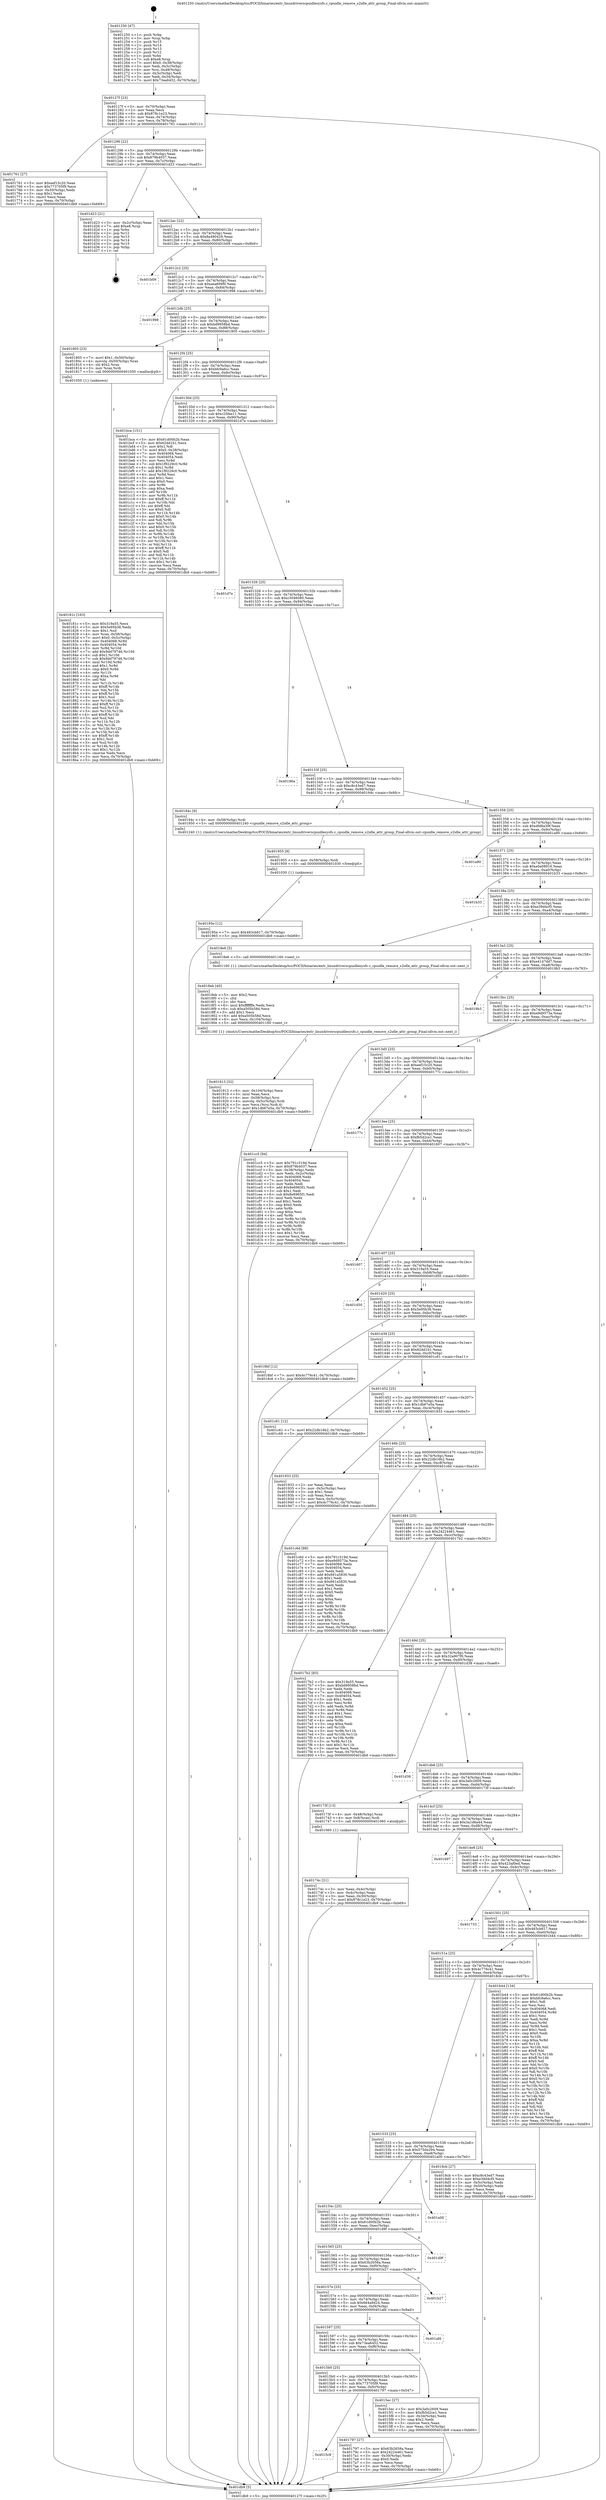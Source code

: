 digraph "0x401250" {
  label = "0x401250 (/mnt/c/Users/mathe/Desktop/tcc/POCII/binaries/extr_linuxdriverscpuidlesysfs.c_cpuidle_remove_s2idle_attr_group_Final-ollvm.out::main(0))"
  labelloc = "t"
  node[shape=record]

  Entry [label="",width=0.3,height=0.3,shape=circle,fillcolor=black,style=filled]
  "0x40127f" [label="{
     0x40127f [23]\l
     | [instrs]\l
     &nbsp;&nbsp;0x40127f \<+3\>: mov -0x70(%rbp),%eax\l
     &nbsp;&nbsp;0x401282 \<+2\>: mov %eax,%ecx\l
     &nbsp;&nbsp;0x401284 \<+6\>: sub $0x878c1e23,%ecx\l
     &nbsp;&nbsp;0x40128a \<+3\>: mov %eax,-0x74(%rbp)\l
     &nbsp;&nbsp;0x40128d \<+3\>: mov %ecx,-0x78(%rbp)\l
     &nbsp;&nbsp;0x401290 \<+6\>: je 0000000000401761 \<main+0x511\>\l
  }"]
  "0x401761" [label="{
     0x401761 [27]\l
     | [instrs]\l
     &nbsp;&nbsp;0x401761 \<+5\>: mov $0xeef15c20,%eax\l
     &nbsp;&nbsp;0x401766 \<+5\>: mov $0x773705f9,%ecx\l
     &nbsp;&nbsp;0x40176b \<+3\>: mov -0x30(%rbp),%edx\l
     &nbsp;&nbsp;0x40176e \<+3\>: cmp $0x1,%edx\l
     &nbsp;&nbsp;0x401771 \<+3\>: cmovl %ecx,%eax\l
     &nbsp;&nbsp;0x401774 \<+3\>: mov %eax,-0x70(%rbp)\l
     &nbsp;&nbsp;0x401777 \<+5\>: jmp 0000000000401db9 \<main+0xb69\>\l
  }"]
  "0x401296" [label="{
     0x401296 [22]\l
     | [instrs]\l
     &nbsp;&nbsp;0x401296 \<+5\>: jmp 000000000040129b \<main+0x4b\>\l
     &nbsp;&nbsp;0x40129b \<+3\>: mov -0x74(%rbp),%eax\l
     &nbsp;&nbsp;0x40129e \<+5\>: sub $0x879b4037,%eax\l
     &nbsp;&nbsp;0x4012a3 \<+3\>: mov %eax,-0x7c(%rbp)\l
     &nbsp;&nbsp;0x4012a6 \<+6\>: je 0000000000401d23 \<main+0xad3\>\l
  }"]
  Exit [label="",width=0.3,height=0.3,shape=circle,fillcolor=black,style=filled,peripheries=2]
  "0x401d23" [label="{
     0x401d23 [21]\l
     | [instrs]\l
     &nbsp;&nbsp;0x401d23 \<+3\>: mov -0x2c(%rbp),%eax\l
     &nbsp;&nbsp;0x401d26 \<+7\>: add $0xe8,%rsp\l
     &nbsp;&nbsp;0x401d2d \<+1\>: pop %rbx\l
     &nbsp;&nbsp;0x401d2e \<+2\>: pop %r12\l
     &nbsp;&nbsp;0x401d30 \<+2\>: pop %r13\l
     &nbsp;&nbsp;0x401d32 \<+2\>: pop %r14\l
     &nbsp;&nbsp;0x401d34 \<+2\>: pop %r15\l
     &nbsp;&nbsp;0x401d36 \<+1\>: pop %rbp\l
     &nbsp;&nbsp;0x401d37 \<+1\>: ret\l
  }"]
  "0x4012ac" [label="{
     0x4012ac [22]\l
     | [instrs]\l
     &nbsp;&nbsp;0x4012ac \<+5\>: jmp 00000000004012b1 \<main+0x61\>\l
     &nbsp;&nbsp;0x4012b1 \<+3\>: mov -0x74(%rbp),%eax\l
     &nbsp;&nbsp;0x4012b4 \<+5\>: sub $0x8a490429,%eax\l
     &nbsp;&nbsp;0x4012b9 \<+3\>: mov %eax,-0x80(%rbp)\l
     &nbsp;&nbsp;0x4012bc \<+6\>: je 0000000000401b09 \<main+0x8b9\>\l
  }"]
  "0x40195e" [label="{
     0x40195e [12]\l
     | [instrs]\l
     &nbsp;&nbsp;0x40195e \<+7\>: movl $0x483cb817,-0x70(%rbp)\l
     &nbsp;&nbsp;0x401965 \<+5\>: jmp 0000000000401db9 \<main+0xb69\>\l
  }"]
  "0x401b09" [label="{
     0x401b09\l
  }", style=dashed]
  "0x4012c2" [label="{
     0x4012c2 [25]\l
     | [instrs]\l
     &nbsp;&nbsp;0x4012c2 \<+5\>: jmp 00000000004012c7 \<main+0x77\>\l
     &nbsp;&nbsp;0x4012c7 \<+3\>: mov -0x74(%rbp),%eax\l
     &nbsp;&nbsp;0x4012ca \<+5\>: sub $0xaea699f0,%eax\l
     &nbsp;&nbsp;0x4012cf \<+6\>: mov %eax,-0x84(%rbp)\l
     &nbsp;&nbsp;0x4012d5 \<+6\>: je 0000000000401998 \<main+0x748\>\l
  }"]
  "0x401955" [label="{
     0x401955 [9]\l
     | [instrs]\l
     &nbsp;&nbsp;0x401955 \<+4\>: mov -0x58(%rbp),%rdi\l
     &nbsp;&nbsp;0x401959 \<+5\>: call 0000000000401030 \<free@plt\>\l
     | [calls]\l
     &nbsp;&nbsp;0x401030 \{1\} (unknown)\l
  }"]
  "0x401998" [label="{
     0x401998\l
  }", style=dashed]
  "0x4012db" [label="{
     0x4012db [25]\l
     | [instrs]\l
     &nbsp;&nbsp;0x4012db \<+5\>: jmp 00000000004012e0 \<main+0x90\>\l
     &nbsp;&nbsp;0x4012e0 \<+3\>: mov -0x74(%rbp),%eax\l
     &nbsp;&nbsp;0x4012e3 \<+5\>: sub $0xbd9958bd,%eax\l
     &nbsp;&nbsp;0x4012e8 \<+6\>: mov %eax,-0x88(%rbp)\l
     &nbsp;&nbsp;0x4012ee \<+6\>: je 0000000000401805 \<main+0x5b5\>\l
  }"]
  "0x401913" [label="{
     0x401913 [32]\l
     | [instrs]\l
     &nbsp;&nbsp;0x401913 \<+6\>: mov -0x104(%rbp),%ecx\l
     &nbsp;&nbsp;0x401919 \<+3\>: imul %eax,%ecx\l
     &nbsp;&nbsp;0x40191c \<+4\>: mov -0x58(%rbp),%rsi\l
     &nbsp;&nbsp;0x401920 \<+4\>: movslq -0x5c(%rbp),%rdi\l
     &nbsp;&nbsp;0x401924 \<+3\>: mov %ecx,(%rsi,%rdi,4)\l
     &nbsp;&nbsp;0x401927 \<+7\>: movl $0x1db67e5a,-0x70(%rbp)\l
     &nbsp;&nbsp;0x40192e \<+5\>: jmp 0000000000401db9 \<main+0xb69\>\l
  }"]
  "0x401805" [label="{
     0x401805 [23]\l
     | [instrs]\l
     &nbsp;&nbsp;0x401805 \<+7\>: movl $0x1,-0x50(%rbp)\l
     &nbsp;&nbsp;0x40180c \<+4\>: movslq -0x50(%rbp),%rax\l
     &nbsp;&nbsp;0x401810 \<+4\>: shl $0x2,%rax\l
     &nbsp;&nbsp;0x401814 \<+3\>: mov %rax,%rdi\l
     &nbsp;&nbsp;0x401817 \<+5\>: call 0000000000401050 \<malloc@plt\>\l
     | [calls]\l
     &nbsp;&nbsp;0x401050 \{1\} (unknown)\l
  }"]
  "0x4012f4" [label="{
     0x4012f4 [25]\l
     | [instrs]\l
     &nbsp;&nbsp;0x4012f4 \<+5\>: jmp 00000000004012f9 \<main+0xa9\>\l
     &nbsp;&nbsp;0x4012f9 \<+3\>: mov -0x74(%rbp),%eax\l
     &nbsp;&nbsp;0x4012fc \<+5\>: sub $0xbfc9a6cc,%eax\l
     &nbsp;&nbsp;0x401301 \<+6\>: mov %eax,-0x8c(%rbp)\l
     &nbsp;&nbsp;0x401307 \<+6\>: je 0000000000401bca \<main+0x97a\>\l
  }"]
  "0x4018eb" [label="{
     0x4018eb [40]\l
     | [instrs]\l
     &nbsp;&nbsp;0x4018eb \<+5\>: mov $0x2,%ecx\l
     &nbsp;&nbsp;0x4018f0 \<+1\>: cltd\l
     &nbsp;&nbsp;0x4018f1 \<+2\>: idiv %ecx\l
     &nbsp;&nbsp;0x4018f3 \<+6\>: imul $0xfffffffe,%edx,%ecx\l
     &nbsp;&nbsp;0x4018f9 \<+6\>: sub $0xa505b58d,%ecx\l
     &nbsp;&nbsp;0x4018ff \<+3\>: add $0x1,%ecx\l
     &nbsp;&nbsp;0x401902 \<+6\>: add $0xa505b58d,%ecx\l
     &nbsp;&nbsp;0x401908 \<+6\>: mov %ecx,-0x104(%rbp)\l
     &nbsp;&nbsp;0x40190e \<+5\>: call 0000000000401160 \<next_i\>\l
     | [calls]\l
     &nbsp;&nbsp;0x401160 \{1\} (/mnt/c/Users/mathe/Desktop/tcc/POCII/binaries/extr_linuxdriverscpuidlesysfs.c_cpuidle_remove_s2idle_attr_group_Final-ollvm.out::next_i)\l
  }"]
  "0x401bca" [label="{
     0x401bca [151]\l
     | [instrs]\l
     &nbsp;&nbsp;0x401bca \<+5\>: mov $0x61d00b2b,%eax\l
     &nbsp;&nbsp;0x401bcf \<+5\>: mov $0x62dd1b1,%ecx\l
     &nbsp;&nbsp;0x401bd4 \<+2\>: mov $0x1,%dl\l
     &nbsp;&nbsp;0x401bd6 \<+7\>: movl $0x0,-0x38(%rbp)\l
     &nbsp;&nbsp;0x401bdd \<+7\>: mov 0x404068,%esi\l
     &nbsp;&nbsp;0x401be4 \<+7\>: mov 0x404054,%edi\l
     &nbsp;&nbsp;0x401beb \<+3\>: mov %esi,%r8d\l
     &nbsp;&nbsp;0x401bee \<+7\>: sub $0x1f9229c0,%r8d\l
     &nbsp;&nbsp;0x401bf5 \<+4\>: sub $0x1,%r8d\l
     &nbsp;&nbsp;0x401bf9 \<+7\>: add $0x1f9229c0,%r8d\l
     &nbsp;&nbsp;0x401c00 \<+4\>: imul %r8d,%esi\l
     &nbsp;&nbsp;0x401c04 \<+3\>: and $0x1,%esi\l
     &nbsp;&nbsp;0x401c07 \<+3\>: cmp $0x0,%esi\l
     &nbsp;&nbsp;0x401c0a \<+4\>: sete %r9b\l
     &nbsp;&nbsp;0x401c0e \<+3\>: cmp $0xa,%edi\l
     &nbsp;&nbsp;0x401c11 \<+4\>: setl %r10b\l
     &nbsp;&nbsp;0x401c15 \<+3\>: mov %r9b,%r11b\l
     &nbsp;&nbsp;0x401c18 \<+4\>: xor $0xff,%r11b\l
     &nbsp;&nbsp;0x401c1c \<+3\>: mov %r10b,%bl\l
     &nbsp;&nbsp;0x401c1f \<+3\>: xor $0xff,%bl\l
     &nbsp;&nbsp;0x401c22 \<+3\>: xor $0x0,%dl\l
     &nbsp;&nbsp;0x401c25 \<+3\>: mov %r11b,%r14b\l
     &nbsp;&nbsp;0x401c28 \<+4\>: and $0x0,%r14b\l
     &nbsp;&nbsp;0x401c2c \<+3\>: and %dl,%r9b\l
     &nbsp;&nbsp;0x401c2f \<+3\>: mov %bl,%r15b\l
     &nbsp;&nbsp;0x401c32 \<+4\>: and $0x0,%r15b\l
     &nbsp;&nbsp;0x401c36 \<+3\>: and %dl,%r10b\l
     &nbsp;&nbsp;0x401c39 \<+3\>: or %r9b,%r14b\l
     &nbsp;&nbsp;0x401c3c \<+3\>: or %r10b,%r15b\l
     &nbsp;&nbsp;0x401c3f \<+3\>: xor %r15b,%r14b\l
     &nbsp;&nbsp;0x401c42 \<+3\>: or %bl,%r11b\l
     &nbsp;&nbsp;0x401c45 \<+4\>: xor $0xff,%r11b\l
     &nbsp;&nbsp;0x401c49 \<+3\>: or $0x0,%dl\l
     &nbsp;&nbsp;0x401c4c \<+3\>: and %dl,%r11b\l
     &nbsp;&nbsp;0x401c4f \<+3\>: or %r11b,%r14b\l
     &nbsp;&nbsp;0x401c52 \<+4\>: test $0x1,%r14b\l
     &nbsp;&nbsp;0x401c56 \<+3\>: cmovne %ecx,%eax\l
     &nbsp;&nbsp;0x401c59 \<+3\>: mov %eax,-0x70(%rbp)\l
     &nbsp;&nbsp;0x401c5c \<+5\>: jmp 0000000000401db9 \<main+0xb69\>\l
  }"]
  "0x40130d" [label="{
     0x40130d [25]\l
     | [instrs]\l
     &nbsp;&nbsp;0x40130d \<+5\>: jmp 0000000000401312 \<main+0xc2\>\l
     &nbsp;&nbsp;0x401312 \<+3\>: mov -0x74(%rbp),%eax\l
     &nbsp;&nbsp;0x401315 \<+5\>: sub $0xc25fee11,%eax\l
     &nbsp;&nbsp;0x40131a \<+6\>: mov %eax,-0x90(%rbp)\l
     &nbsp;&nbsp;0x401320 \<+6\>: je 0000000000401d7e \<main+0xb2e\>\l
  }"]
  "0x40181c" [label="{
     0x40181c [163]\l
     | [instrs]\l
     &nbsp;&nbsp;0x40181c \<+5\>: mov $0x319a55,%ecx\l
     &nbsp;&nbsp;0x401821 \<+5\>: mov $0x5e95b36,%edx\l
     &nbsp;&nbsp;0x401826 \<+3\>: mov $0x1,%sil\l
     &nbsp;&nbsp;0x401829 \<+4\>: mov %rax,-0x58(%rbp)\l
     &nbsp;&nbsp;0x40182d \<+7\>: movl $0x0,-0x5c(%rbp)\l
     &nbsp;&nbsp;0x401834 \<+8\>: mov 0x404068,%r8d\l
     &nbsp;&nbsp;0x40183c \<+8\>: mov 0x404054,%r9d\l
     &nbsp;&nbsp;0x401844 \<+3\>: mov %r8d,%r10d\l
     &nbsp;&nbsp;0x401847 \<+7\>: add $0x9dd79746,%r10d\l
     &nbsp;&nbsp;0x40184e \<+4\>: sub $0x1,%r10d\l
     &nbsp;&nbsp;0x401852 \<+7\>: sub $0x9dd79746,%r10d\l
     &nbsp;&nbsp;0x401859 \<+4\>: imul %r10d,%r8d\l
     &nbsp;&nbsp;0x40185d \<+4\>: and $0x1,%r8d\l
     &nbsp;&nbsp;0x401861 \<+4\>: cmp $0x0,%r8d\l
     &nbsp;&nbsp;0x401865 \<+4\>: sete %r11b\l
     &nbsp;&nbsp;0x401869 \<+4\>: cmp $0xa,%r9d\l
     &nbsp;&nbsp;0x40186d \<+3\>: setl %bl\l
     &nbsp;&nbsp;0x401870 \<+3\>: mov %r11b,%r14b\l
     &nbsp;&nbsp;0x401873 \<+4\>: xor $0xff,%r14b\l
     &nbsp;&nbsp;0x401877 \<+3\>: mov %bl,%r15b\l
     &nbsp;&nbsp;0x40187a \<+4\>: xor $0xff,%r15b\l
     &nbsp;&nbsp;0x40187e \<+4\>: xor $0x1,%sil\l
     &nbsp;&nbsp;0x401882 \<+3\>: mov %r14b,%r12b\l
     &nbsp;&nbsp;0x401885 \<+4\>: and $0xff,%r12b\l
     &nbsp;&nbsp;0x401889 \<+3\>: and %sil,%r11b\l
     &nbsp;&nbsp;0x40188c \<+3\>: mov %r15b,%r13b\l
     &nbsp;&nbsp;0x40188f \<+4\>: and $0xff,%r13b\l
     &nbsp;&nbsp;0x401893 \<+3\>: and %sil,%bl\l
     &nbsp;&nbsp;0x401896 \<+3\>: or %r11b,%r12b\l
     &nbsp;&nbsp;0x401899 \<+3\>: or %bl,%r13b\l
     &nbsp;&nbsp;0x40189c \<+3\>: xor %r13b,%r12b\l
     &nbsp;&nbsp;0x40189f \<+3\>: or %r15b,%r14b\l
     &nbsp;&nbsp;0x4018a2 \<+4\>: xor $0xff,%r14b\l
     &nbsp;&nbsp;0x4018a6 \<+4\>: or $0x1,%sil\l
     &nbsp;&nbsp;0x4018aa \<+3\>: and %sil,%r14b\l
     &nbsp;&nbsp;0x4018ad \<+3\>: or %r14b,%r12b\l
     &nbsp;&nbsp;0x4018b0 \<+4\>: test $0x1,%r12b\l
     &nbsp;&nbsp;0x4018b4 \<+3\>: cmovne %edx,%ecx\l
     &nbsp;&nbsp;0x4018b7 \<+3\>: mov %ecx,-0x70(%rbp)\l
     &nbsp;&nbsp;0x4018ba \<+5\>: jmp 0000000000401db9 \<main+0xb69\>\l
  }"]
  "0x401d7e" [label="{
     0x401d7e\l
  }", style=dashed]
  "0x401326" [label="{
     0x401326 [25]\l
     | [instrs]\l
     &nbsp;&nbsp;0x401326 \<+5\>: jmp 000000000040132b \<main+0xdb\>\l
     &nbsp;&nbsp;0x40132b \<+3\>: mov -0x74(%rbp),%eax\l
     &nbsp;&nbsp;0x40132e \<+5\>: sub $0xc3046080,%eax\l
     &nbsp;&nbsp;0x401333 \<+6\>: mov %eax,-0x94(%rbp)\l
     &nbsp;&nbsp;0x401339 \<+6\>: je 000000000040196a \<main+0x71a\>\l
  }"]
  "0x4015c9" [label="{
     0x4015c9\l
  }", style=dashed]
  "0x40196a" [label="{
     0x40196a\l
  }", style=dashed]
  "0x40133f" [label="{
     0x40133f [25]\l
     | [instrs]\l
     &nbsp;&nbsp;0x40133f \<+5\>: jmp 0000000000401344 \<main+0xf4\>\l
     &nbsp;&nbsp;0x401344 \<+3\>: mov -0x74(%rbp),%eax\l
     &nbsp;&nbsp;0x401347 \<+5\>: sub $0xc8c43ed7,%eax\l
     &nbsp;&nbsp;0x40134c \<+6\>: mov %eax,-0x98(%rbp)\l
     &nbsp;&nbsp;0x401352 \<+6\>: je 000000000040194c \<main+0x6fc\>\l
  }"]
  "0x401797" [label="{
     0x401797 [27]\l
     | [instrs]\l
     &nbsp;&nbsp;0x401797 \<+5\>: mov $0x63b2658a,%eax\l
     &nbsp;&nbsp;0x40179c \<+5\>: mov $0x24224461,%ecx\l
     &nbsp;&nbsp;0x4017a1 \<+3\>: mov -0x30(%rbp),%edx\l
     &nbsp;&nbsp;0x4017a4 \<+3\>: cmp $0x0,%edx\l
     &nbsp;&nbsp;0x4017a7 \<+3\>: cmove %ecx,%eax\l
     &nbsp;&nbsp;0x4017aa \<+3\>: mov %eax,-0x70(%rbp)\l
     &nbsp;&nbsp;0x4017ad \<+5\>: jmp 0000000000401db9 \<main+0xb69\>\l
  }"]
  "0x40194c" [label="{
     0x40194c [9]\l
     | [instrs]\l
     &nbsp;&nbsp;0x40194c \<+4\>: mov -0x58(%rbp),%rdi\l
     &nbsp;&nbsp;0x401950 \<+5\>: call 0000000000401240 \<cpuidle_remove_s2idle_attr_group\>\l
     | [calls]\l
     &nbsp;&nbsp;0x401240 \{1\} (/mnt/c/Users/mathe/Desktop/tcc/POCII/binaries/extr_linuxdriverscpuidlesysfs.c_cpuidle_remove_s2idle_attr_group_Final-ollvm.out::cpuidle_remove_s2idle_attr_group)\l
  }"]
  "0x401358" [label="{
     0x401358 [25]\l
     | [instrs]\l
     &nbsp;&nbsp;0x401358 \<+5\>: jmp 000000000040135d \<main+0x10d\>\l
     &nbsp;&nbsp;0x40135d \<+3\>: mov -0x74(%rbp),%eax\l
     &nbsp;&nbsp;0x401360 \<+5\>: sub $0xdfd6a39f,%eax\l
     &nbsp;&nbsp;0x401365 \<+6\>: mov %eax,-0x9c(%rbp)\l
     &nbsp;&nbsp;0x40136b \<+6\>: je 0000000000401a90 \<main+0x840\>\l
  }"]
  "0x40174c" [label="{
     0x40174c [21]\l
     | [instrs]\l
     &nbsp;&nbsp;0x40174c \<+3\>: mov %eax,-0x4c(%rbp)\l
     &nbsp;&nbsp;0x40174f \<+3\>: mov -0x4c(%rbp),%eax\l
     &nbsp;&nbsp;0x401752 \<+3\>: mov %eax,-0x30(%rbp)\l
     &nbsp;&nbsp;0x401755 \<+7\>: movl $0x878c1e23,-0x70(%rbp)\l
     &nbsp;&nbsp;0x40175c \<+5\>: jmp 0000000000401db9 \<main+0xb69\>\l
  }"]
  "0x401a90" [label="{
     0x401a90\l
  }", style=dashed]
  "0x401371" [label="{
     0x401371 [25]\l
     | [instrs]\l
     &nbsp;&nbsp;0x401371 \<+5\>: jmp 0000000000401376 \<main+0x126\>\l
     &nbsp;&nbsp;0x401376 \<+3\>: mov -0x74(%rbp),%eax\l
     &nbsp;&nbsp;0x401379 \<+5\>: sub $0xe0a08916,%eax\l
     &nbsp;&nbsp;0x40137e \<+6\>: mov %eax,-0xa0(%rbp)\l
     &nbsp;&nbsp;0x401384 \<+6\>: je 0000000000401b33 \<main+0x8e3\>\l
  }"]
  "0x401250" [label="{
     0x401250 [47]\l
     | [instrs]\l
     &nbsp;&nbsp;0x401250 \<+1\>: push %rbp\l
     &nbsp;&nbsp;0x401251 \<+3\>: mov %rsp,%rbp\l
     &nbsp;&nbsp;0x401254 \<+2\>: push %r15\l
     &nbsp;&nbsp;0x401256 \<+2\>: push %r14\l
     &nbsp;&nbsp;0x401258 \<+2\>: push %r13\l
     &nbsp;&nbsp;0x40125a \<+2\>: push %r12\l
     &nbsp;&nbsp;0x40125c \<+1\>: push %rbx\l
     &nbsp;&nbsp;0x40125d \<+7\>: sub $0xe8,%rsp\l
     &nbsp;&nbsp;0x401264 \<+7\>: movl $0x0,-0x38(%rbp)\l
     &nbsp;&nbsp;0x40126b \<+3\>: mov %edi,-0x3c(%rbp)\l
     &nbsp;&nbsp;0x40126e \<+4\>: mov %rsi,-0x48(%rbp)\l
     &nbsp;&nbsp;0x401272 \<+3\>: mov -0x3c(%rbp),%edi\l
     &nbsp;&nbsp;0x401275 \<+3\>: mov %edi,-0x34(%rbp)\l
     &nbsp;&nbsp;0x401278 \<+7\>: movl $0x73ea6452,-0x70(%rbp)\l
  }"]
  "0x401b33" [label="{
     0x401b33\l
  }", style=dashed]
  "0x40138a" [label="{
     0x40138a [25]\l
     | [instrs]\l
     &nbsp;&nbsp;0x40138a \<+5\>: jmp 000000000040138f \<main+0x13f\>\l
     &nbsp;&nbsp;0x40138f \<+3\>: mov -0x74(%rbp),%eax\l
     &nbsp;&nbsp;0x401392 \<+5\>: sub $0xe39d4cf5,%eax\l
     &nbsp;&nbsp;0x401397 \<+6\>: mov %eax,-0xa4(%rbp)\l
     &nbsp;&nbsp;0x40139d \<+6\>: je 00000000004018e6 \<main+0x696\>\l
  }"]
  "0x401db9" [label="{
     0x401db9 [5]\l
     | [instrs]\l
     &nbsp;&nbsp;0x401db9 \<+5\>: jmp 000000000040127f \<main+0x2f\>\l
  }"]
  "0x4018e6" [label="{
     0x4018e6 [5]\l
     | [instrs]\l
     &nbsp;&nbsp;0x4018e6 \<+5\>: call 0000000000401160 \<next_i\>\l
     | [calls]\l
     &nbsp;&nbsp;0x401160 \{1\} (/mnt/c/Users/mathe/Desktop/tcc/POCII/binaries/extr_linuxdriverscpuidlesysfs.c_cpuidle_remove_s2idle_attr_group_Final-ollvm.out::next_i)\l
  }"]
  "0x4013a3" [label="{
     0x4013a3 [25]\l
     | [instrs]\l
     &nbsp;&nbsp;0x4013a3 \<+5\>: jmp 00000000004013a8 \<main+0x158\>\l
     &nbsp;&nbsp;0x4013a8 \<+3\>: mov -0x74(%rbp),%eax\l
     &nbsp;&nbsp;0x4013ab \<+5\>: sub $0xe4147dd7,%eax\l
     &nbsp;&nbsp;0x4013b0 \<+6\>: mov %eax,-0xa8(%rbp)\l
     &nbsp;&nbsp;0x4013b6 \<+6\>: je 00000000004019b3 \<main+0x763\>\l
  }"]
  "0x4015b0" [label="{
     0x4015b0 [25]\l
     | [instrs]\l
     &nbsp;&nbsp;0x4015b0 \<+5\>: jmp 00000000004015b5 \<main+0x365\>\l
     &nbsp;&nbsp;0x4015b5 \<+3\>: mov -0x74(%rbp),%eax\l
     &nbsp;&nbsp;0x4015b8 \<+5\>: sub $0x773705f9,%eax\l
     &nbsp;&nbsp;0x4015bd \<+6\>: mov %eax,-0xfc(%rbp)\l
     &nbsp;&nbsp;0x4015c3 \<+6\>: je 0000000000401797 \<main+0x547\>\l
  }"]
  "0x4019b3" [label="{
     0x4019b3\l
  }", style=dashed]
  "0x4013bc" [label="{
     0x4013bc [25]\l
     | [instrs]\l
     &nbsp;&nbsp;0x4013bc \<+5\>: jmp 00000000004013c1 \<main+0x171\>\l
     &nbsp;&nbsp;0x4013c1 \<+3\>: mov -0x74(%rbp),%eax\l
     &nbsp;&nbsp;0x4013c4 \<+5\>: sub $0xe9d9573a,%eax\l
     &nbsp;&nbsp;0x4013c9 \<+6\>: mov %eax,-0xac(%rbp)\l
     &nbsp;&nbsp;0x4013cf \<+6\>: je 0000000000401cc5 \<main+0xa75\>\l
  }"]
  "0x4015ec" [label="{
     0x4015ec [27]\l
     | [instrs]\l
     &nbsp;&nbsp;0x4015ec \<+5\>: mov $0x3a0c2609,%eax\l
     &nbsp;&nbsp;0x4015f1 \<+5\>: mov $0xfb5d2ce1,%ecx\l
     &nbsp;&nbsp;0x4015f6 \<+3\>: mov -0x34(%rbp),%edx\l
     &nbsp;&nbsp;0x4015f9 \<+3\>: cmp $0x2,%edx\l
     &nbsp;&nbsp;0x4015fc \<+3\>: cmovne %ecx,%eax\l
     &nbsp;&nbsp;0x4015ff \<+3\>: mov %eax,-0x70(%rbp)\l
     &nbsp;&nbsp;0x401602 \<+5\>: jmp 0000000000401db9 \<main+0xb69\>\l
  }"]
  "0x401cc5" [label="{
     0x401cc5 [94]\l
     | [instrs]\l
     &nbsp;&nbsp;0x401cc5 \<+5\>: mov $0x791c319d,%eax\l
     &nbsp;&nbsp;0x401cca \<+5\>: mov $0x879b4037,%ecx\l
     &nbsp;&nbsp;0x401ccf \<+3\>: mov -0x38(%rbp),%edx\l
     &nbsp;&nbsp;0x401cd2 \<+3\>: mov %edx,-0x2c(%rbp)\l
     &nbsp;&nbsp;0x401cd5 \<+7\>: mov 0x404068,%edx\l
     &nbsp;&nbsp;0x401cdc \<+7\>: mov 0x404054,%esi\l
     &nbsp;&nbsp;0x401ce3 \<+2\>: mov %edx,%edi\l
     &nbsp;&nbsp;0x401ce5 \<+6\>: add $0x8e6965f1,%edi\l
     &nbsp;&nbsp;0x401ceb \<+3\>: sub $0x1,%edi\l
     &nbsp;&nbsp;0x401cee \<+6\>: sub $0x8e6965f1,%edi\l
     &nbsp;&nbsp;0x401cf4 \<+3\>: imul %edi,%edx\l
     &nbsp;&nbsp;0x401cf7 \<+3\>: and $0x1,%edx\l
     &nbsp;&nbsp;0x401cfa \<+3\>: cmp $0x0,%edx\l
     &nbsp;&nbsp;0x401cfd \<+4\>: sete %r8b\l
     &nbsp;&nbsp;0x401d01 \<+3\>: cmp $0xa,%esi\l
     &nbsp;&nbsp;0x401d04 \<+4\>: setl %r9b\l
     &nbsp;&nbsp;0x401d08 \<+3\>: mov %r8b,%r10b\l
     &nbsp;&nbsp;0x401d0b \<+3\>: and %r9b,%r10b\l
     &nbsp;&nbsp;0x401d0e \<+3\>: xor %r9b,%r8b\l
     &nbsp;&nbsp;0x401d11 \<+3\>: or %r8b,%r10b\l
     &nbsp;&nbsp;0x401d14 \<+4\>: test $0x1,%r10b\l
     &nbsp;&nbsp;0x401d18 \<+3\>: cmovne %ecx,%eax\l
     &nbsp;&nbsp;0x401d1b \<+3\>: mov %eax,-0x70(%rbp)\l
     &nbsp;&nbsp;0x401d1e \<+5\>: jmp 0000000000401db9 \<main+0xb69\>\l
  }"]
  "0x4013d5" [label="{
     0x4013d5 [25]\l
     | [instrs]\l
     &nbsp;&nbsp;0x4013d5 \<+5\>: jmp 00000000004013da \<main+0x18a\>\l
     &nbsp;&nbsp;0x4013da \<+3\>: mov -0x74(%rbp),%eax\l
     &nbsp;&nbsp;0x4013dd \<+5\>: sub $0xeef15c20,%eax\l
     &nbsp;&nbsp;0x4013e2 \<+6\>: mov %eax,-0xb0(%rbp)\l
     &nbsp;&nbsp;0x4013e8 \<+6\>: je 000000000040177c \<main+0x52c\>\l
  }"]
  "0x401597" [label="{
     0x401597 [25]\l
     | [instrs]\l
     &nbsp;&nbsp;0x401597 \<+5\>: jmp 000000000040159c \<main+0x34c\>\l
     &nbsp;&nbsp;0x40159c \<+3\>: mov -0x74(%rbp),%eax\l
     &nbsp;&nbsp;0x40159f \<+5\>: sub $0x73ea6452,%eax\l
     &nbsp;&nbsp;0x4015a4 \<+6\>: mov %eax,-0xf8(%rbp)\l
     &nbsp;&nbsp;0x4015aa \<+6\>: je 00000000004015ec \<main+0x39c\>\l
  }"]
  "0x40177c" [label="{
     0x40177c\l
  }", style=dashed]
  "0x4013ee" [label="{
     0x4013ee [25]\l
     | [instrs]\l
     &nbsp;&nbsp;0x4013ee \<+5\>: jmp 00000000004013f3 \<main+0x1a3\>\l
     &nbsp;&nbsp;0x4013f3 \<+3\>: mov -0x74(%rbp),%eax\l
     &nbsp;&nbsp;0x4013f6 \<+5\>: sub $0xfb5d2ce1,%eax\l
     &nbsp;&nbsp;0x4013fb \<+6\>: mov %eax,-0xb4(%rbp)\l
     &nbsp;&nbsp;0x401401 \<+6\>: je 0000000000401607 \<main+0x3b7\>\l
  }"]
  "0x401afd" [label="{
     0x401afd\l
  }", style=dashed]
  "0x401607" [label="{
     0x401607\l
  }", style=dashed]
  "0x401407" [label="{
     0x401407 [25]\l
     | [instrs]\l
     &nbsp;&nbsp;0x401407 \<+5\>: jmp 000000000040140c \<main+0x1bc\>\l
     &nbsp;&nbsp;0x40140c \<+3\>: mov -0x74(%rbp),%eax\l
     &nbsp;&nbsp;0x40140f \<+5\>: sub $0x319a55,%eax\l
     &nbsp;&nbsp;0x401414 \<+6\>: mov %eax,-0xb8(%rbp)\l
     &nbsp;&nbsp;0x40141a \<+6\>: je 0000000000401d50 \<main+0xb00\>\l
  }"]
  "0x40157e" [label="{
     0x40157e [25]\l
     | [instrs]\l
     &nbsp;&nbsp;0x40157e \<+5\>: jmp 0000000000401583 \<main+0x333\>\l
     &nbsp;&nbsp;0x401583 \<+3\>: mov -0x74(%rbp),%eax\l
     &nbsp;&nbsp;0x401586 \<+5\>: sub $0x664a9d24,%eax\l
     &nbsp;&nbsp;0x40158b \<+6\>: mov %eax,-0xf4(%rbp)\l
     &nbsp;&nbsp;0x401591 \<+6\>: je 0000000000401afd \<main+0x8ad\>\l
  }"]
  "0x401d50" [label="{
     0x401d50\l
  }", style=dashed]
  "0x401420" [label="{
     0x401420 [25]\l
     | [instrs]\l
     &nbsp;&nbsp;0x401420 \<+5\>: jmp 0000000000401425 \<main+0x1d5\>\l
     &nbsp;&nbsp;0x401425 \<+3\>: mov -0x74(%rbp),%eax\l
     &nbsp;&nbsp;0x401428 \<+5\>: sub $0x5e95b36,%eax\l
     &nbsp;&nbsp;0x40142d \<+6\>: mov %eax,-0xbc(%rbp)\l
     &nbsp;&nbsp;0x401433 \<+6\>: je 00000000004018bf \<main+0x66f\>\l
  }"]
  "0x401b27" [label="{
     0x401b27\l
  }", style=dashed]
  "0x4018bf" [label="{
     0x4018bf [12]\l
     | [instrs]\l
     &nbsp;&nbsp;0x4018bf \<+7\>: movl $0x4c776c41,-0x70(%rbp)\l
     &nbsp;&nbsp;0x4018c6 \<+5\>: jmp 0000000000401db9 \<main+0xb69\>\l
  }"]
  "0x401439" [label="{
     0x401439 [25]\l
     | [instrs]\l
     &nbsp;&nbsp;0x401439 \<+5\>: jmp 000000000040143e \<main+0x1ee\>\l
     &nbsp;&nbsp;0x40143e \<+3\>: mov -0x74(%rbp),%eax\l
     &nbsp;&nbsp;0x401441 \<+5\>: sub $0x62dd1b1,%eax\l
     &nbsp;&nbsp;0x401446 \<+6\>: mov %eax,-0xc0(%rbp)\l
     &nbsp;&nbsp;0x40144c \<+6\>: je 0000000000401c61 \<main+0xa11\>\l
  }"]
  "0x401565" [label="{
     0x401565 [25]\l
     | [instrs]\l
     &nbsp;&nbsp;0x401565 \<+5\>: jmp 000000000040156a \<main+0x31a\>\l
     &nbsp;&nbsp;0x40156a \<+3\>: mov -0x74(%rbp),%eax\l
     &nbsp;&nbsp;0x40156d \<+5\>: sub $0x63b2658a,%eax\l
     &nbsp;&nbsp;0x401572 \<+6\>: mov %eax,-0xf0(%rbp)\l
     &nbsp;&nbsp;0x401578 \<+6\>: je 0000000000401b27 \<main+0x8d7\>\l
  }"]
  "0x401c61" [label="{
     0x401c61 [12]\l
     | [instrs]\l
     &nbsp;&nbsp;0x401c61 \<+7\>: movl $0x22db16b2,-0x70(%rbp)\l
     &nbsp;&nbsp;0x401c68 \<+5\>: jmp 0000000000401db9 \<main+0xb69\>\l
  }"]
  "0x401452" [label="{
     0x401452 [25]\l
     | [instrs]\l
     &nbsp;&nbsp;0x401452 \<+5\>: jmp 0000000000401457 \<main+0x207\>\l
     &nbsp;&nbsp;0x401457 \<+3\>: mov -0x74(%rbp),%eax\l
     &nbsp;&nbsp;0x40145a \<+5\>: sub $0x1db67e5a,%eax\l
     &nbsp;&nbsp;0x40145f \<+6\>: mov %eax,-0xc4(%rbp)\l
     &nbsp;&nbsp;0x401465 \<+6\>: je 0000000000401933 \<main+0x6e3\>\l
  }"]
  "0x401d9f" [label="{
     0x401d9f\l
  }", style=dashed]
  "0x401933" [label="{
     0x401933 [25]\l
     | [instrs]\l
     &nbsp;&nbsp;0x401933 \<+2\>: xor %eax,%eax\l
     &nbsp;&nbsp;0x401935 \<+3\>: mov -0x5c(%rbp),%ecx\l
     &nbsp;&nbsp;0x401938 \<+3\>: sub $0x1,%eax\l
     &nbsp;&nbsp;0x40193b \<+2\>: sub %eax,%ecx\l
     &nbsp;&nbsp;0x40193d \<+3\>: mov %ecx,-0x5c(%rbp)\l
     &nbsp;&nbsp;0x401940 \<+7\>: movl $0x4c776c41,-0x70(%rbp)\l
     &nbsp;&nbsp;0x401947 \<+5\>: jmp 0000000000401db9 \<main+0xb69\>\l
  }"]
  "0x40146b" [label="{
     0x40146b [25]\l
     | [instrs]\l
     &nbsp;&nbsp;0x40146b \<+5\>: jmp 0000000000401470 \<main+0x220\>\l
     &nbsp;&nbsp;0x401470 \<+3\>: mov -0x74(%rbp),%eax\l
     &nbsp;&nbsp;0x401473 \<+5\>: sub $0x22db16b2,%eax\l
     &nbsp;&nbsp;0x401478 \<+6\>: mov %eax,-0xc8(%rbp)\l
     &nbsp;&nbsp;0x40147e \<+6\>: je 0000000000401c6d \<main+0xa1d\>\l
  }"]
  "0x40154c" [label="{
     0x40154c [25]\l
     | [instrs]\l
     &nbsp;&nbsp;0x40154c \<+5\>: jmp 0000000000401551 \<main+0x301\>\l
     &nbsp;&nbsp;0x401551 \<+3\>: mov -0x74(%rbp),%eax\l
     &nbsp;&nbsp;0x401554 \<+5\>: sub $0x61d00b2b,%eax\l
     &nbsp;&nbsp;0x401559 \<+6\>: mov %eax,-0xec(%rbp)\l
     &nbsp;&nbsp;0x40155f \<+6\>: je 0000000000401d9f \<main+0xb4f\>\l
  }"]
  "0x401c6d" [label="{
     0x401c6d [88]\l
     | [instrs]\l
     &nbsp;&nbsp;0x401c6d \<+5\>: mov $0x791c319d,%eax\l
     &nbsp;&nbsp;0x401c72 \<+5\>: mov $0xe9d9573a,%ecx\l
     &nbsp;&nbsp;0x401c77 \<+7\>: mov 0x404068,%edx\l
     &nbsp;&nbsp;0x401c7e \<+7\>: mov 0x404054,%esi\l
     &nbsp;&nbsp;0x401c85 \<+2\>: mov %edx,%edi\l
     &nbsp;&nbsp;0x401c87 \<+6\>: add $0x661a5830,%edi\l
     &nbsp;&nbsp;0x401c8d \<+3\>: sub $0x1,%edi\l
     &nbsp;&nbsp;0x401c90 \<+6\>: sub $0x661a5830,%edi\l
     &nbsp;&nbsp;0x401c96 \<+3\>: imul %edi,%edx\l
     &nbsp;&nbsp;0x401c99 \<+3\>: and $0x1,%edx\l
     &nbsp;&nbsp;0x401c9c \<+3\>: cmp $0x0,%edx\l
     &nbsp;&nbsp;0x401c9f \<+4\>: sete %r8b\l
     &nbsp;&nbsp;0x401ca3 \<+3\>: cmp $0xa,%esi\l
     &nbsp;&nbsp;0x401ca6 \<+4\>: setl %r9b\l
     &nbsp;&nbsp;0x401caa \<+3\>: mov %r8b,%r10b\l
     &nbsp;&nbsp;0x401cad \<+3\>: and %r9b,%r10b\l
     &nbsp;&nbsp;0x401cb0 \<+3\>: xor %r9b,%r8b\l
     &nbsp;&nbsp;0x401cb3 \<+3\>: or %r8b,%r10b\l
     &nbsp;&nbsp;0x401cb6 \<+4\>: test $0x1,%r10b\l
     &nbsp;&nbsp;0x401cba \<+3\>: cmovne %ecx,%eax\l
     &nbsp;&nbsp;0x401cbd \<+3\>: mov %eax,-0x70(%rbp)\l
     &nbsp;&nbsp;0x401cc0 \<+5\>: jmp 0000000000401db9 \<main+0xb69\>\l
  }"]
  "0x401484" [label="{
     0x401484 [25]\l
     | [instrs]\l
     &nbsp;&nbsp;0x401484 \<+5\>: jmp 0000000000401489 \<main+0x239\>\l
     &nbsp;&nbsp;0x401489 \<+3\>: mov -0x74(%rbp),%eax\l
     &nbsp;&nbsp;0x40148c \<+5\>: sub $0x24224461,%eax\l
     &nbsp;&nbsp;0x401491 \<+6\>: mov %eax,-0xcc(%rbp)\l
     &nbsp;&nbsp;0x401497 \<+6\>: je 00000000004017b2 \<main+0x562\>\l
  }"]
  "0x401a00" [label="{
     0x401a00\l
  }", style=dashed]
  "0x4017b2" [label="{
     0x4017b2 [83]\l
     | [instrs]\l
     &nbsp;&nbsp;0x4017b2 \<+5\>: mov $0x319a55,%eax\l
     &nbsp;&nbsp;0x4017b7 \<+5\>: mov $0xbd9958bd,%ecx\l
     &nbsp;&nbsp;0x4017bc \<+2\>: xor %edx,%edx\l
     &nbsp;&nbsp;0x4017be \<+7\>: mov 0x404068,%esi\l
     &nbsp;&nbsp;0x4017c5 \<+7\>: mov 0x404054,%edi\l
     &nbsp;&nbsp;0x4017cc \<+3\>: sub $0x1,%edx\l
     &nbsp;&nbsp;0x4017cf \<+3\>: mov %esi,%r8d\l
     &nbsp;&nbsp;0x4017d2 \<+3\>: add %edx,%r8d\l
     &nbsp;&nbsp;0x4017d5 \<+4\>: imul %r8d,%esi\l
     &nbsp;&nbsp;0x4017d9 \<+3\>: and $0x1,%esi\l
     &nbsp;&nbsp;0x4017dc \<+3\>: cmp $0x0,%esi\l
     &nbsp;&nbsp;0x4017df \<+4\>: sete %r9b\l
     &nbsp;&nbsp;0x4017e3 \<+3\>: cmp $0xa,%edi\l
     &nbsp;&nbsp;0x4017e6 \<+4\>: setl %r10b\l
     &nbsp;&nbsp;0x4017ea \<+3\>: mov %r9b,%r11b\l
     &nbsp;&nbsp;0x4017ed \<+3\>: and %r10b,%r11b\l
     &nbsp;&nbsp;0x4017f0 \<+3\>: xor %r10b,%r9b\l
     &nbsp;&nbsp;0x4017f3 \<+3\>: or %r9b,%r11b\l
     &nbsp;&nbsp;0x4017f6 \<+4\>: test $0x1,%r11b\l
     &nbsp;&nbsp;0x4017fa \<+3\>: cmovne %ecx,%eax\l
     &nbsp;&nbsp;0x4017fd \<+3\>: mov %eax,-0x70(%rbp)\l
     &nbsp;&nbsp;0x401800 \<+5\>: jmp 0000000000401db9 \<main+0xb69\>\l
  }"]
  "0x40149d" [label="{
     0x40149d [25]\l
     | [instrs]\l
     &nbsp;&nbsp;0x40149d \<+5\>: jmp 00000000004014a2 \<main+0x252\>\l
     &nbsp;&nbsp;0x4014a2 \<+3\>: mov -0x74(%rbp),%eax\l
     &nbsp;&nbsp;0x4014a5 \<+5\>: sub $0x32a907f0,%eax\l
     &nbsp;&nbsp;0x4014aa \<+6\>: mov %eax,-0xd0(%rbp)\l
     &nbsp;&nbsp;0x4014b0 \<+6\>: je 0000000000401d38 \<main+0xae8\>\l
  }"]
  "0x401533" [label="{
     0x401533 [25]\l
     | [instrs]\l
     &nbsp;&nbsp;0x401533 \<+5\>: jmp 0000000000401538 \<main+0x2e8\>\l
     &nbsp;&nbsp;0x401538 \<+3\>: mov -0x74(%rbp),%eax\l
     &nbsp;&nbsp;0x40153b \<+5\>: sub $0x5750e294,%eax\l
     &nbsp;&nbsp;0x401540 \<+6\>: mov %eax,-0xe8(%rbp)\l
     &nbsp;&nbsp;0x401546 \<+6\>: je 0000000000401a00 \<main+0x7b0\>\l
  }"]
  "0x401d38" [label="{
     0x401d38\l
  }", style=dashed]
  "0x4014b6" [label="{
     0x4014b6 [25]\l
     | [instrs]\l
     &nbsp;&nbsp;0x4014b6 \<+5\>: jmp 00000000004014bb \<main+0x26b\>\l
     &nbsp;&nbsp;0x4014bb \<+3\>: mov -0x74(%rbp),%eax\l
     &nbsp;&nbsp;0x4014be \<+5\>: sub $0x3a0c2609,%eax\l
     &nbsp;&nbsp;0x4014c3 \<+6\>: mov %eax,-0xd4(%rbp)\l
     &nbsp;&nbsp;0x4014c9 \<+6\>: je 000000000040173f \<main+0x4ef\>\l
  }"]
  "0x4018cb" [label="{
     0x4018cb [27]\l
     | [instrs]\l
     &nbsp;&nbsp;0x4018cb \<+5\>: mov $0xc8c43ed7,%eax\l
     &nbsp;&nbsp;0x4018d0 \<+5\>: mov $0xe39d4cf5,%ecx\l
     &nbsp;&nbsp;0x4018d5 \<+3\>: mov -0x5c(%rbp),%edx\l
     &nbsp;&nbsp;0x4018d8 \<+3\>: cmp -0x50(%rbp),%edx\l
     &nbsp;&nbsp;0x4018db \<+3\>: cmovl %ecx,%eax\l
     &nbsp;&nbsp;0x4018de \<+3\>: mov %eax,-0x70(%rbp)\l
     &nbsp;&nbsp;0x4018e1 \<+5\>: jmp 0000000000401db9 \<main+0xb69\>\l
  }"]
  "0x40173f" [label="{
     0x40173f [13]\l
     | [instrs]\l
     &nbsp;&nbsp;0x40173f \<+4\>: mov -0x48(%rbp),%rax\l
     &nbsp;&nbsp;0x401743 \<+4\>: mov 0x8(%rax),%rdi\l
     &nbsp;&nbsp;0x401747 \<+5\>: call 0000000000401060 \<atoi@plt\>\l
     | [calls]\l
     &nbsp;&nbsp;0x401060 \{1\} (unknown)\l
  }"]
  "0x4014cf" [label="{
     0x4014cf [25]\l
     | [instrs]\l
     &nbsp;&nbsp;0x4014cf \<+5\>: jmp 00000000004014d4 \<main+0x284\>\l
     &nbsp;&nbsp;0x4014d4 \<+3\>: mov -0x74(%rbp),%eax\l
     &nbsp;&nbsp;0x4014d7 \<+5\>: sub $0x3a1d6a44,%eax\l
     &nbsp;&nbsp;0x4014dc \<+6\>: mov %eax,-0xd8(%rbp)\l
     &nbsp;&nbsp;0x4014e2 \<+6\>: je 0000000000401697 \<main+0x447\>\l
  }"]
  "0x40151a" [label="{
     0x40151a [25]\l
     | [instrs]\l
     &nbsp;&nbsp;0x40151a \<+5\>: jmp 000000000040151f \<main+0x2cf\>\l
     &nbsp;&nbsp;0x40151f \<+3\>: mov -0x74(%rbp),%eax\l
     &nbsp;&nbsp;0x401522 \<+5\>: sub $0x4c776c41,%eax\l
     &nbsp;&nbsp;0x401527 \<+6\>: mov %eax,-0xe4(%rbp)\l
     &nbsp;&nbsp;0x40152d \<+6\>: je 00000000004018cb \<main+0x67b\>\l
  }"]
  "0x401697" [label="{
     0x401697\l
  }", style=dashed]
  "0x4014e8" [label="{
     0x4014e8 [25]\l
     | [instrs]\l
     &nbsp;&nbsp;0x4014e8 \<+5\>: jmp 00000000004014ed \<main+0x29d\>\l
     &nbsp;&nbsp;0x4014ed \<+3\>: mov -0x74(%rbp),%eax\l
     &nbsp;&nbsp;0x4014f0 \<+5\>: sub $0x423af0ed,%eax\l
     &nbsp;&nbsp;0x4014f5 \<+6\>: mov %eax,-0xdc(%rbp)\l
     &nbsp;&nbsp;0x4014fb \<+6\>: je 0000000000401733 \<main+0x4e3\>\l
  }"]
  "0x401b44" [label="{
     0x401b44 [134]\l
     | [instrs]\l
     &nbsp;&nbsp;0x401b44 \<+5\>: mov $0x61d00b2b,%eax\l
     &nbsp;&nbsp;0x401b49 \<+5\>: mov $0xbfc9a6cc,%ecx\l
     &nbsp;&nbsp;0x401b4e \<+2\>: mov $0x1,%dl\l
     &nbsp;&nbsp;0x401b50 \<+2\>: xor %esi,%esi\l
     &nbsp;&nbsp;0x401b52 \<+7\>: mov 0x404068,%edi\l
     &nbsp;&nbsp;0x401b59 \<+8\>: mov 0x404054,%r8d\l
     &nbsp;&nbsp;0x401b61 \<+3\>: sub $0x1,%esi\l
     &nbsp;&nbsp;0x401b64 \<+3\>: mov %edi,%r9d\l
     &nbsp;&nbsp;0x401b67 \<+3\>: add %esi,%r9d\l
     &nbsp;&nbsp;0x401b6a \<+4\>: imul %r9d,%edi\l
     &nbsp;&nbsp;0x401b6e \<+3\>: and $0x1,%edi\l
     &nbsp;&nbsp;0x401b71 \<+3\>: cmp $0x0,%edi\l
     &nbsp;&nbsp;0x401b74 \<+4\>: sete %r10b\l
     &nbsp;&nbsp;0x401b78 \<+4\>: cmp $0xa,%r8d\l
     &nbsp;&nbsp;0x401b7c \<+4\>: setl %r11b\l
     &nbsp;&nbsp;0x401b80 \<+3\>: mov %r10b,%bl\l
     &nbsp;&nbsp;0x401b83 \<+3\>: xor $0xff,%bl\l
     &nbsp;&nbsp;0x401b86 \<+3\>: mov %r11b,%r14b\l
     &nbsp;&nbsp;0x401b89 \<+4\>: xor $0xff,%r14b\l
     &nbsp;&nbsp;0x401b8d \<+3\>: xor $0x0,%dl\l
     &nbsp;&nbsp;0x401b90 \<+3\>: mov %bl,%r15b\l
     &nbsp;&nbsp;0x401b93 \<+4\>: and $0x0,%r15b\l
     &nbsp;&nbsp;0x401b97 \<+3\>: and %dl,%r10b\l
     &nbsp;&nbsp;0x401b9a \<+3\>: mov %r14b,%r12b\l
     &nbsp;&nbsp;0x401b9d \<+4\>: and $0x0,%r12b\l
     &nbsp;&nbsp;0x401ba1 \<+3\>: and %dl,%r11b\l
     &nbsp;&nbsp;0x401ba4 \<+3\>: or %r10b,%r15b\l
     &nbsp;&nbsp;0x401ba7 \<+3\>: or %r11b,%r12b\l
     &nbsp;&nbsp;0x401baa \<+3\>: xor %r12b,%r15b\l
     &nbsp;&nbsp;0x401bad \<+3\>: or %r14b,%bl\l
     &nbsp;&nbsp;0x401bb0 \<+3\>: xor $0xff,%bl\l
     &nbsp;&nbsp;0x401bb3 \<+3\>: or $0x0,%dl\l
     &nbsp;&nbsp;0x401bb6 \<+2\>: and %dl,%bl\l
     &nbsp;&nbsp;0x401bb8 \<+3\>: or %bl,%r15b\l
     &nbsp;&nbsp;0x401bbb \<+4\>: test $0x1,%r15b\l
     &nbsp;&nbsp;0x401bbf \<+3\>: cmovne %ecx,%eax\l
     &nbsp;&nbsp;0x401bc2 \<+3\>: mov %eax,-0x70(%rbp)\l
     &nbsp;&nbsp;0x401bc5 \<+5\>: jmp 0000000000401db9 \<main+0xb69\>\l
  }"]
  "0x401733" [label="{
     0x401733\l
  }", style=dashed]
  "0x401501" [label="{
     0x401501 [25]\l
     | [instrs]\l
     &nbsp;&nbsp;0x401501 \<+5\>: jmp 0000000000401506 \<main+0x2b6\>\l
     &nbsp;&nbsp;0x401506 \<+3\>: mov -0x74(%rbp),%eax\l
     &nbsp;&nbsp;0x401509 \<+5\>: sub $0x483cb817,%eax\l
     &nbsp;&nbsp;0x40150e \<+6\>: mov %eax,-0xe0(%rbp)\l
     &nbsp;&nbsp;0x401514 \<+6\>: je 0000000000401b44 \<main+0x8f4\>\l
  }"]
  Entry -> "0x401250" [label=" 1"]
  "0x40127f" -> "0x401761" [label=" 1"]
  "0x40127f" -> "0x401296" [label=" 17"]
  "0x401d23" -> Exit [label=" 1"]
  "0x401296" -> "0x401d23" [label=" 1"]
  "0x401296" -> "0x4012ac" [label=" 16"]
  "0x401cc5" -> "0x401db9" [label=" 1"]
  "0x4012ac" -> "0x401b09" [label=" 0"]
  "0x4012ac" -> "0x4012c2" [label=" 16"]
  "0x401c6d" -> "0x401db9" [label=" 1"]
  "0x4012c2" -> "0x401998" [label=" 0"]
  "0x4012c2" -> "0x4012db" [label=" 16"]
  "0x401c61" -> "0x401db9" [label=" 1"]
  "0x4012db" -> "0x401805" [label=" 1"]
  "0x4012db" -> "0x4012f4" [label=" 15"]
  "0x401bca" -> "0x401db9" [label=" 1"]
  "0x4012f4" -> "0x401bca" [label=" 1"]
  "0x4012f4" -> "0x40130d" [label=" 14"]
  "0x401b44" -> "0x401db9" [label=" 1"]
  "0x40130d" -> "0x401d7e" [label=" 0"]
  "0x40130d" -> "0x401326" [label=" 14"]
  "0x40195e" -> "0x401db9" [label=" 1"]
  "0x401326" -> "0x40196a" [label=" 0"]
  "0x401326" -> "0x40133f" [label=" 14"]
  "0x401955" -> "0x40195e" [label=" 1"]
  "0x40133f" -> "0x40194c" [label=" 1"]
  "0x40133f" -> "0x401358" [label=" 13"]
  "0x40194c" -> "0x401955" [label=" 1"]
  "0x401358" -> "0x401a90" [label=" 0"]
  "0x401358" -> "0x401371" [label=" 13"]
  "0x401913" -> "0x401db9" [label=" 1"]
  "0x401371" -> "0x401b33" [label=" 0"]
  "0x401371" -> "0x40138a" [label=" 13"]
  "0x4018eb" -> "0x401913" [label=" 1"]
  "0x40138a" -> "0x4018e6" [label=" 1"]
  "0x40138a" -> "0x4013a3" [label=" 12"]
  "0x4018e6" -> "0x4018eb" [label=" 1"]
  "0x4013a3" -> "0x4019b3" [label=" 0"]
  "0x4013a3" -> "0x4013bc" [label=" 12"]
  "0x4018cb" -> "0x401db9" [label=" 2"]
  "0x4013bc" -> "0x401cc5" [label=" 1"]
  "0x4013bc" -> "0x4013d5" [label=" 11"]
  "0x4018bf" -> "0x401db9" [label=" 1"]
  "0x4013d5" -> "0x40177c" [label=" 0"]
  "0x4013d5" -> "0x4013ee" [label=" 11"]
  "0x401805" -> "0x40181c" [label=" 1"]
  "0x4013ee" -> "0x401607" [label=" 0"]
  "0x4013ee" -> "0x401407" [label=" 11"]
  "0x4017b2" -> "0x401db9" [label=" 1"]
  "0x401407" -> "0x401d50" [label=" 0"]
  "0x401407" -> "0x401420" [label=" 11"]
  "0x4015b0" -> "0x4015c9" [label=" 0"]
  "0x401420" -> "0x4018bf" [label=" 1"]
  "0x401420" -> "0x401439" [label=" 10"]
  "0x4015b0" -> "0x401797" [label=" 1"]
  "0x401439" -> "0x401c61" [label=" 1"]
  "0x401439" -> "0x401452" [label=" 9"]
  "0x401761" -> "0x401db9" [label=" 1"]
  "0x401452" -> "0x401933" [label=" 1"]
  "0x401452" -> "0x40146b" [label=" 8"]
  "0x40174c" -> "0x401db9" [label=" 1"]
  "0x40146b" -> "0x401c6d" [label=" 1"]
  "0x40146b" -> "0x401484" [label=" 7"]
  "0x401db9" -> "0x40127f" [label=" 17"]
  "0x401484" -> "0x4017b2" [label=" 1"]
  "0x401484" -> "0x40149d" [label=" 6"]
  "0x401250" -> "0x40127f" [label=" 1"]
  "0x40149d" -> "0x401d38" [label=" 0"]
  "0x40149d" -> "0x4014b6" [label=" 6"]
  "0x401597" -> "0x4015b0" [label=" 1"]
  "0x4014b6" -> "0x40173f" [label=" 1"]
  "0x4014b6" -> "0x4014cf" [label=" 5"]
  "0x401597" -> "0x4015ec" [label=" 1"]
  "0x4014cf" -> "0x401697" [label=" 0"]
  "0x4014cf" -> "0x4014e8" [label=" 5"]
  "0x40157e" -> "0x401597" [label=" 2"]
  "0x4014e8" -> "0x401733" [label=" 0"]
  "0x4014e8" -> "0x401501" [label=" 5"]
  "0x40157e" -> "0x401afd" [label=" 0"]
  "0x401501" -> "0x401b44" [label=" 1"]
  "0x401501" -> "0x40151a" [label=" 4"]
  "0x40181c" -> "0x401db9" [label=" 1"]
  "0x40151a" -> "0x4018cb" [label=" 2"]
  "0x40151a" -> "0x401533" [label=" 2"]
  "0x4015ec" -> "0x401db9" [label=" 1"]
  "0x401533" -> "0x401a00" [label=" 0"]
  "0x401533" -> "0x40154c" [label=" 2"]
  "0x40173f" -> "0x40174c" [label=" 1"]
  "0x40154c" -> "0x401d9f" [label=" 0"]
  "0x40154c" -> "0x401565" [label=" 2"]
  "0x401933" -> "0x401db9" [label=" 1"]
  "0x401565" -> "0x401b27" [label=" 0"]
  "0x401565" -> "0x40157e" [label=" 2"]
  "0x401797" -> "0x401db9" [label=" 1"]
}
